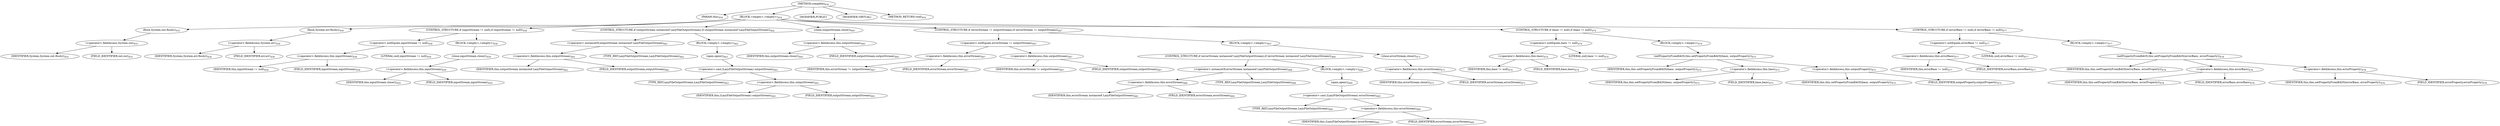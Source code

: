 digraph "complete" {  
"896" [label = <(METHOD,complete)<SUB>454</SUB>> ]
"28" [label = <(PARAM,this)<SUB>454</SUB>> ]
"897" [label = <(BLOCK,&lt;empty&gt;,&lt;empty&gt;)<SUB>454</SUB>> ]
"898" [label = <(flush,System.out.flush())<SUB>455</SUB>> ]
"899" [label = <(&lt;operator&gt;.fieldAccess,System.out)<SUB>455</SUB>> ]
"900" [label = <(IDENTIFIER,System,System.out.flush())<SUB>455</SUB>> ]
"901" [label = <(FIELD_IDENTIFIER,out,out)<SUB>455</SUB>> ]
"902" [label = <(flush,System.err.flush())<SUB>456</SUB>> ]
"903" [label = <(&lt;operator&gt;.fieldAccess,System.err)<SUB>456</SUB>> ]
"904" [label = <(IDENTIFIER,System,System.err.flush())<SUB>456</SUB>> ]
"905" [label = <(FIELD_IDENTIFIER,err,err)<SUB>456</SUB>> ]
"906" [label = <(CONTROL_STRUCTURE,if (inputStream != null),if (inputStream != null))<SUB>458</SUB>> ]
"907" [label = <(&lt;operator&gt;.notEquals,inputStream != null)<SUB>458</SUB>> ]
"908" [label = <(&lt;operator&gt;.fieldAccess,this.inputStream)<SUB>458</SUB>> ]
"909" [label = <(IDENTIFIER,this,inputStream != null)<SUB>458</SUB>> ]
"910" [label = <(FIELD_IDENTIFIER,inputStream,inputStream)<SUB>458</SUB>> ]
"911" [label = <(LITERAL,null,inputStream != null)<SUB>458</SUB>> ]
"912" [label = <(BLOCK,&lt;empty&gt;,&lt;empty&gt;)<SUB>458</SUB>> ]
"913" [label = <(close,inputStream.close())<SUB>459</SUB>> ]
"914" [label = <(&lt;operator&gt;.fieldAccess,this.inputStream)<SUB>459</SUB>> ]
"915" [label = <(IDENTIFIER,this,inputStream.close())<SUB>459</SUB>> ]
"916" [label = <(FIELD_IDENTIFIER,inputStream,inputStream)<SUB>459</SUB>> ]
"917" [label = <(CONTROL_STRUCTURE,if (outputStream instanceof LazyFileOutputStream),if (outputStream instanceof LazyFileOutputStream))<SUB>462</SUB>> ]
"918" [label = <(&lt;operator&gt;.instanceOf,outputStream instanceof LazyFileOutputStream)<SUB>462</SUB>> ]
"919" [label = <(&lt;operator&gt;.fieldAccess,this.outputStream)<SUB>462</SUB>> ]
"920" [label = <(IDENTIFIER,this,outputStream instanceof LazyFileOutputStream)<SUB>462</SUB>> ]
"921" [label = <(FIELD_IDENTIFIER,outputStream,outputStream)<SUB>462</SUB>> ]
"922" [label = <(TYPE_REF,LazyFileOutputStream,LazyFileOutputStream)<SUB>462</SUB>> ]
"923" [label = <(BLOCK,&lt;empty&gt;,&lt;empty&gt;)<SUB>462</SUB>> ]
"924" [label = <(open,open())<SUB>463</SUB>> ]
"925" [label = <(&lt;operator&gt;.cast,(LazyFileOutputStream) outputStream)<SUB>463</SUB>> ]
"926" [label = <(TYPE_REF,LazyFileOutputStream,LazyFileOutputStream)<SUB>463</SUB>> ]
"927" [label = <(&lt;operator&gt;.fieldAccess,this.outputStream)<SUB>463</SUB>> ]
"928" [label = <(IDENTIFIER,this,(LazyFileOutputStream) outputStream)<SUB>463</SUB>> ]
"929" [label = <(FIELD_IDENTIFIER,outputStream,outputStream)<SUB>463</SUB>> ]
"930" [label = <(close,outputStream.close())<SUB>465</SUB>> ]
"931" [label = <(&lt;operator&gt;.fieldAccess,this.outputStream)<SUB>465</SUB>> ]
"932" [label = <(IDENTIFIER,this,outputStream.close())<SUB>465</SUB>> ]
"933" [label = <(FIELD_IDENTIFIER,outputStream,outputStream)<SUB>465</SUB>> ]
"934" [label = <(CONTROL_STRUCTURE,if (errorStream != outputStream),if (errorStream != outputStream))<SUB>467</SUB>> ]
"935" [label = <(&lt;operator&gt;.notEquals,errorStream != outputStream)<SUB>467</SUB>> ]
"936" [label = <(&lt;operator&gt;.fieldAccess,this.errorStream)<SUB>467</SUB>> ]
"937" [label = <(IDENTIFIER,this,errorStream != outputStream)<SUB>467</SUB>> ]
"938" [label = <(FIELD_IDENTIFIER,errorStream,errorStream)<SUB>467</SUB>> ]
"939" [label = <(&lt;operator&gt;.fieldAccess,this.outputStream)<SUB>467</SUB>> ]
"940" [label = <(IDENTIFIER,this,errorStream != outputStream)<SUB>467</SUB>> ]
"941" [label = <(FIELD_IDENTIFIER,outputStream,outputStream)<SUB>467</SUB>> ]
"942" [label = <(BLOCK,&lt;empty&gt;,&lt;empty&gt;)<SUB>467</SUB>> ]
"943" [label = <(CONTROL_STRUCTURE,if (errorStream instanceof LazyFileOutputStream),if (errorStream instanceof LazyFileOutputStream))<SUB>468</SUB>> ]
"944" [label = <(&lt;operator&gt;.instanceOf,errorStream instanceof LazyFileOutputStream)<SUB>468</SUB>> ]
"945" [label = <(&lt;operator&gt;.fieldAccess,this.errorStream)<SUB>468</SUB>> ]
"946" [label = <(IDENTIFIER,this,errorStream instanceof LazyFileOutputStream)<SUB>468</SUB>> ]
"947" [label = <(FIELD_IDENTIFIER,errorStream,errorStream)<SUB>468</SUB>> ]
"948" [label = <(TYPE_REF,LazyFileOutputStream,LazyFileOutputStream)<SUB>468</SUB>> ]
"949" [label = <(BLOCK,&lt;empty&gt;,&lt;empty&gt;)<SUB>468</SUB>> ]
"950" [label = <(open,open())<SUB>469</SUB>> ]
"951" [label = <(&lt;operator&gt;.cast,(LazyFileOutputStream) errorStream)<SUB>469</SUB>> ]
"952" [label = <(TYPE_REF,LazyFileOutputStream,LazyFileOutputStream)<SUB>469</SUB>> ]
"953" [label = <(&lt;operator&gt;.fieldAccess,this.errorStream)<SUB>469</SUB>> ]
"954" [label = <(IDENTIFIER,this,(LazyFileOutputStream) errorStream)<SUB>469</SUB>> ]
"955" [label = <(FIELD_IDENTIFIER,errorStream,errorStream)<SUB>469</SUB>> ]
"956" [label = <(close,errorStream.close())<SUB>471</SUB>> ]
"957" [label = <(&lt;operator&gt;.fieldAccess,this.errorStream)<SUB>471</SUB>> ]
"958" [label = <(IDENTIFIER,this,errorStream.close())<SUB>471</SUB>> ]
"959" [label = <(FIELD_IDENTIFIER,errorStream,errorStream)<SUB>471</SUB>> ]
"960" [label = <(CONTROL_STRUCTURE,if (baos != null),if (baos != null))<SUB>474</SUB>> ]
"961" [label = <(&lt;operator&gt;.notEquals,baos != null)<SUB>474</SUB>> ]
"962" [label = <(&lt;operator&gt;.fieldAccess,this.baos)<SUB>474</SUB>> ]
"963" [label = <(IDENTIFIER,this,baos != null)<SUB>474</SUB>> ]
"964" [label = <(FIELD_IDENTIFIER,baos,baos)<SUB>474</SUB>> ]
"965" [label = <(LITERAL,null,baos != null)<SUB>474</SUB>> ]
"966" [label = <(BLOCK,&lt;empty&gt;,&lt;empty&gt;)<SUB>474</SUB>> ]
"967" [label = <(setPropertyFromBAOS,this.setPropertyFromBAOS(baos, outputProperty))<SUB>475</SUB>> ]
"27" [label = <(IDENTIFIER,this,this.setPropertyFromBAOS(baos, outputProperty))<SUB>475</SUB>> ]
"968" [label = <(&lt;operator&gt;.fieldAccess,this.baos)<SUB>475</SUB>> ]
"969" [label = <(IDENTIFIER,this,this.setPropertyFromBAOS(baos, outputProperty))<SUB>475</SUB>> ]
"970" [label = <(FIELD_IDENTIFIER,baos,baos)<SUB>475</SUB>> ]
"971" [label = <(&lt;operator&gt;.fieldAccess,this.outputProperty)<SUB>475</SUB>> ]
"972" [label = <(IDENTIFIER,this,this.setPropertyFromBAOS(baos, outputProperty))<SUB>475</SUB>> ]
"973" [label = <(FIELD_IDENTIFIER,outputProperty,outputProperty)<SUB>475</SUB>> ]
"974" [label = <(CONTROL_STRUCTURE,if (errorBaos != null),if (errorBaos != null))<SUB>477</SUB>> ]
"975" [label = <(&lt;operator&gt;.notEquals,errorBaos != null)<SUB>477</SUB>> ]
"976" [label = <(&lt;operator&gt;.fieldAccess,this.errorBaos)<SUB>477</SUB>> ]
"977" [label = <(IDENTIFIER,this,errorBaos != null)<SUB>477</SUB>> ]
"978" [label = <(FIELD_IDENTIFIER,errorBaos,errorBaos)<SUB>477</SUB>> ]
"979" [label = <(LITERAL,null,errorBaos != null)<SUB>477</SUB>> ]
"980" [label = <(BLOCK,&lt;empty&gt;,&lt;empty&gt;)<SUB>477</SUB>> ]
"981" [label = <(setPropertyFromBAOS,this.setPropertyFromBAOS(errorBaos, errorProperty))<SUB>478</SUB>> ]
"29" [label = <(IDENTIFIER,this,this.setPropertyFromBAOS(errorBaos, errorProperty))<SUB>478</SUB>> ]
"982" [label = <(&lt;operator&gt;.fieldAccess,this.errorBaos)<SUB>478</SUB>> ]
"983" [label = <(IDENTIFIER,this,this.setPropertyFromBAOS(errorBaos, errorProperty))<SUB>478</SUB>> ]
"984" [label = <(FIELD_IDENTIFIER,errorBaos,errorBaos)<SUB>478</SUB>> ]
"985" [label = <(&lt;operator&gt;.fieldAccess,this.errorProperty)<SUB>478</SUB>> ]
"986" [label = <(IDENTIFIER,this,this.setPropertyFromBAOS(errorBaos, errorProperty))<SUB>478</SUB>> ]
"987" [label = <(FIELD_IDENTIFIER,errorProperty,errorProperty)<SUB>478</SUB>> ]
"988" [label = <(MODIFIER,PUBLIC)> ]
"989" [label = <(MODIFIER,VIRTUAL)> ]
"990" [label = <(METHOD_RETURN,void)<SUB>454</SUB>> ]
  "896" -> "28" 
  "896" -> "897" 
  "896" -> "988" 
  "896" -> "989" 
  "896" -> "990" 
  "897" -> "898" 
  "897" -> "902" 
  "897" -> "906" 
  "897" -> "917" 
  "897" -> "930" 
  "897" -> "934" 
  "897" -> "960" 
  "897" -> "974" 
  "898" -> "899" 
  "899" -> "900" 
  "899" -> "901" 
  "902" -> "903" 
  "903" -> "904" 
  "903" -> "905" 
  "906" -> "907" 
  "906" -> "912" 
  "907" -> "908" 
  "907" -> "911" 
  "908" -> "909" 
  "908" -> "910" 
  "912" -> "913" 
  "913" -> "914" 
  "914" -> "915" 
  "914" -> "916" 
  "917" -> "918" 
  "917" -> "923" 
  "918" -> "919" 
  "918" -> "922" 
  "919" -> "920" 
  "919" -> "921" 
  "923" -> "924" 
  "924" -> "925" 
  "925" -> "926" 
  "925" -> "927" 
  "927" -> "928" 
  "927" -> "929" 
  "930" -> "931" 
  "931" -> "932" 
  "931" -> "933" 
  "934" -> "935" 
  "934" -> "942" 
  "935" -> "936" 
  "935" -> "939" 
  "936" -> "937" 
  "936" -> "938" 
  "939" -> "940" 
  "939" -> "941" 
  "942" -> "943" 
  "942" -> "956" 
  "943" -> "944" 
  "943" -> "949" 
  "944" -> "945" 
  "944" -> "948" 
  "945" -> "946" 
  "945" -> "947" 
  "949" -> "950" 
  "950" -> "951" 
  "951" -> "952" 
  "951" -> "953" 
  "953" -> "954" 
  "953" -> "955" 
  "956" -> "957" 
  "957" -> "958" 
  "957" -> "959" 
  "960" -> "961" 
  "960" -> "966" 
  "961" -> "962" 
  "961" -> "965" 
  "962" -> "963" 
  "962" -> "964" 
  "966" -> "967" 
  "967" -> "27" 
  "967" -> "968" 
  "967" -> "971" 
  "968" -> "969" 
  "968" -> "970" 
  "971" -> "972" 
  "971" -> "973" 
  "974" -> "975" 
  "974" -> "980" 
  "975" -> "976" 
  "975" -> "979" 
  "976" -> "977" 
  "976" -> "978" 
  "980" -> "981" 
  "981" -> "29" 
  "981" -> "982" 
  "981" -> "985" 
  "982" -> "983" 
  "982" -> "984" 
  "985" -> "986" 
  "985" -> "987" 
}
